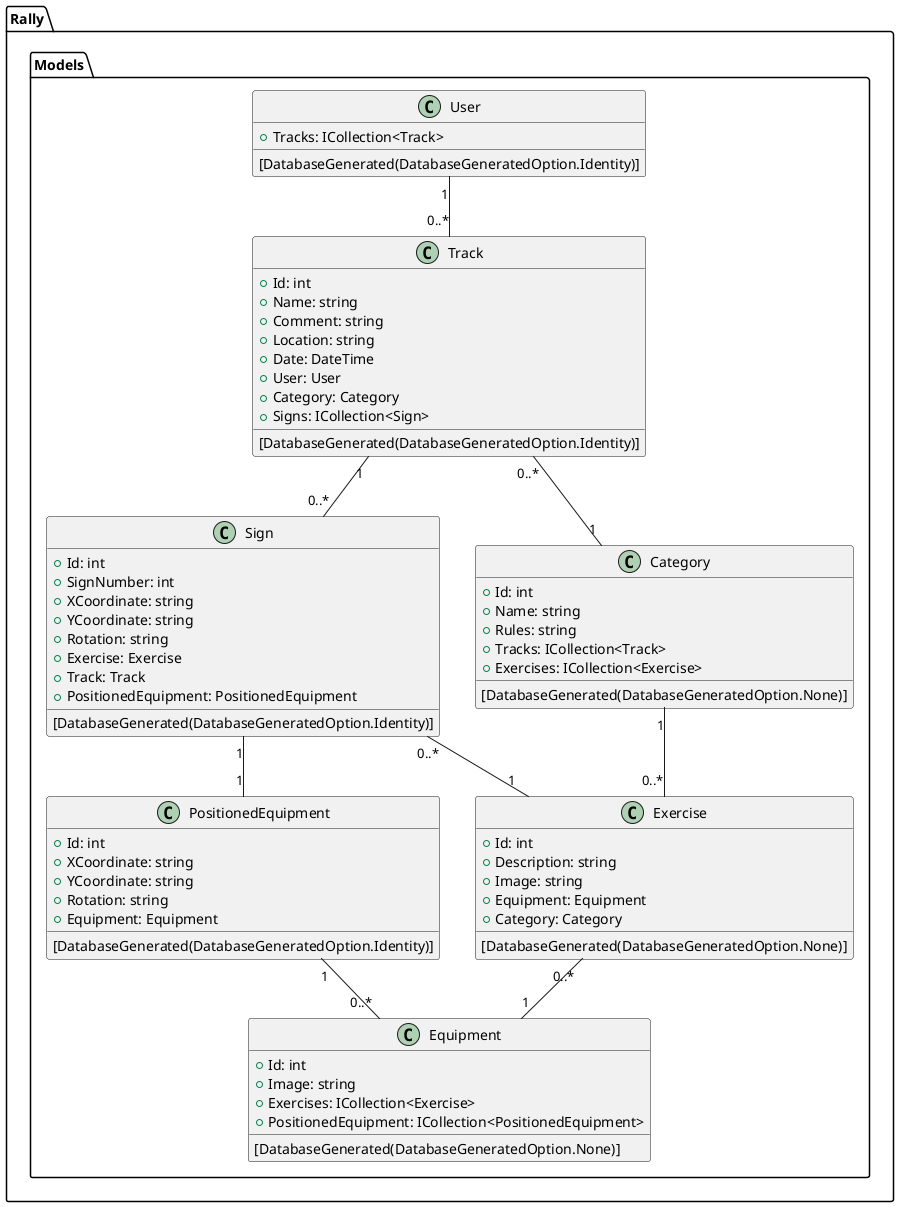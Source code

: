 @startuml Design Class Diagram for models

namespace Rally.Models {
    class User {
        + Tracks: ICollection<Track>
        [DatabaseGenerated(DatabaseGeneratedOption.Identity)]
    }

    class Track {
        + Id: int
        + Name: string
        + Comment: string
        + Location: string
        + Date: DateTime
        + User: User
        + Category: Category
        + Signs: ICollection<Sign>
        [DatabaseGenerated(DatabaseGeneratedOption.Identity)]
    }

    class Sign {
        + Id: int
        + SignNumber: int
        + XCoordinate: string
        + YCoordinate: string
        + Rotation: string
        + Exercise: Exercise
        + Track: Track
        + PositionedEquipment: PositionedEquipment
        [DatabaseGenerated(DatabaseGeneratedOption.Identity)]
    }

    class PositionedEquipment {
        + Id: int
        + XCoordinate: string
        + YCoordinate: string
        + Rotation: string
        + Equipment: Equipment
        [DatabaseGenerated(DatabaseGeneratedOption.Identity)]
    }

    class Equipment {
        [DatabaseGenerated(DatabaseGeneratedOption.None)]
        + Id: int
        + Image: string
        + Exercises: ICollection<Exercise>
        + PositionedEquipment: ICollection<PositionedEquipment>
    }

    class Exercise {
    [DatabaseGenerated(DatabaseGeneratedOption.None)]
    + Id: int
    + Description: string
    + Image: string
    + Equipment: Equipment
    + Category: Category
    }

    class Category {
        [DatabaseGenerated(DatabaseGeneratedOption.None)]
        + Id: int
        + Name: string
        + Rules: string
        + Tracks: ICollection<Track>
        + Exercises: ICollection<Exercise>
    }

    User "1" -- "0..*" Track
    Track "0..*" -- "1" Category
    Track "1" -- "0..*" Sign
    Sign "0..*" -- "1" Exercise
    Sign "1" -- "1" PositionedEquipment
    PositionedEquipment "1" -- "0..*" Equipment
    Exercise "0..*" -- "1" Equipment
    Category "1" -- "0..*" Exercise

}



@enduml

